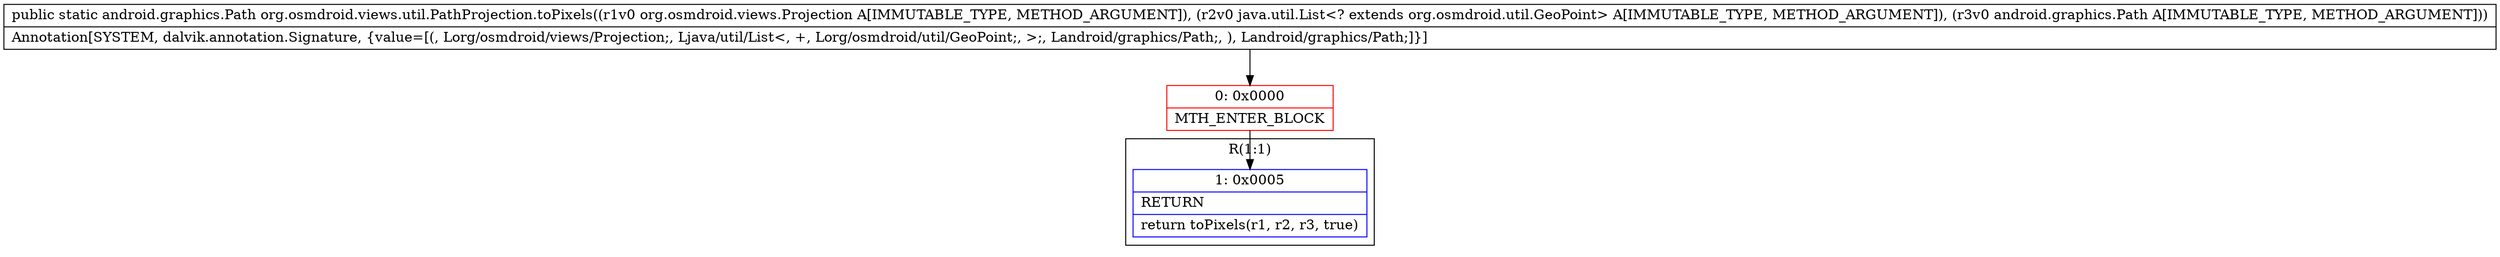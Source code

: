 digraph "CFG fororg.osmdroid.views.util.PathProjection.toPixels(Lorg\/osmdroid\/views\/Projection;Ljava\/util\/List;Landroid\/graphics\/Path;)Landroid\/graphics\/Path;" {
subgraph cluster_Region_1810746689 {
label = "R(1:1)";
node [shape=record,color=blue];
Node_1 [shape=record,label="{1\:\ 0x0005|RETURN\l|return toPixels(r1, r2, r3, true)\l}"];
}
Node_0 [shape=record,color=red,label="{0\:\ 0x0000|MTH_ENTER_BLOCK\l}"];
MethodNode[shape=record,label="{public static android.graphics.Path org.osmdroid.views.util.PathProjection.toPixels((r1v0 org.osmdroid.views.Projection A[IMMUTABLE_TYPE, METHOD_ARGUMENT]), (r2v0 java.util.List\<? extends org.osmdroid.util.GeoPoint\> A[IMMUTABLE_TYPE, METHOD_ARGUMENT]), (r3v0 android.graphics.Path A[IMMUTABLE_TYPE, METHOD_ARGUMENT]))  | Annotation[SYSTEM, dalvik.annotation.Signature, \{value=[(, Lorg\/osmdroid\/views\/Projection;, Ljava\/util\/List\<, +, Lorg\/osmdroid\/util\/GeoPoint;, \>;, Landroid\/graphics\/Path;, ), Landroid\/graphics\/Path;]\}]\l}"];
MethodNode -> Node_0;
Node_0 -> Node_1;
}

